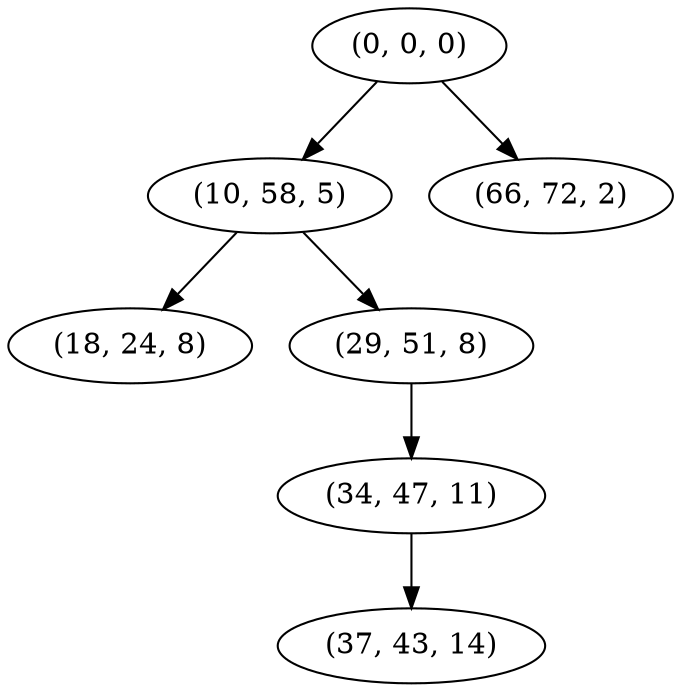digraph tree {
    "(0, 0, 0)";
    "(10, 58, 5)";
    "(18, 24, 8)";
    "(29, 51, 8)";
    "(34, 47, 11)";
    "(37, 43, 14)";
    "(66, 72, 2)";
    "(0, 0, 0)" -> "(10, 58, 5)";
    "(0, 0, 0)" -> "(66, 72, 2)";
    "(10, 58, 5)" -> "(18, 24, 8)";
    "(10, 58, 5)" -> "(29, 51, 8)";
    "(29, 51, 8)" -> "(34, 47, 11)";
    "(34, 47, 11)" -> "(37, 43, 14)";
}
